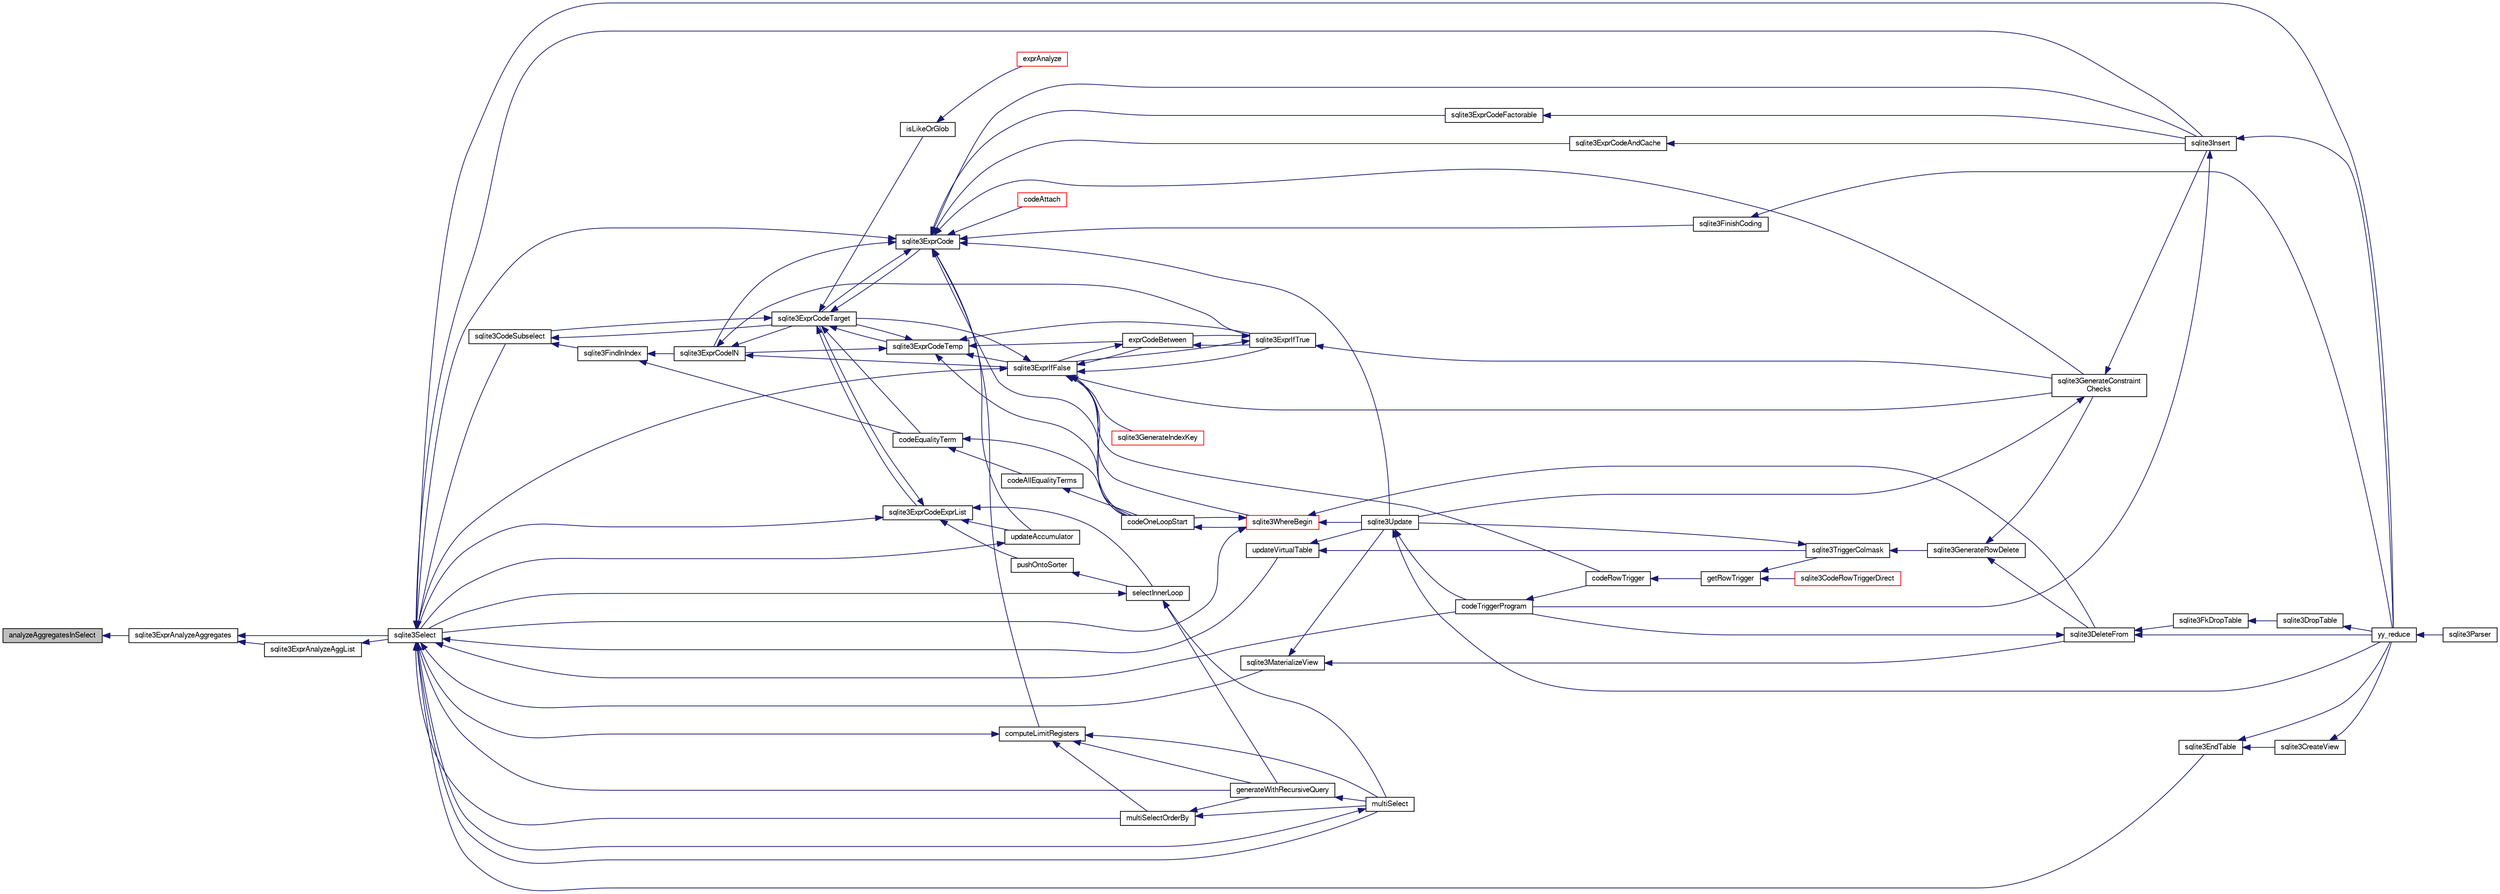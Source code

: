 digraph "analyzeAggregatesInSelect"
{
  edge [fontname="FreeSans",fontsize="10",labelfontname="FreeSans",labelfontsize="10"];
  node [fontname="FreeSans",fontsize="10",shape=record];
  rankdir="LR";
  Node8021 [label="analyzeAggregatesInSelect",height=0.2,width=0.4,color="black", fillcolor="grey75", style="filled", fontcolor="black"];
  Node8021 -> Node8022 [dir="back",color="midnightblue",fontsize="10",style="solid",fontname="FreeSans"];
  Node8022 [label="sqlite3ExprAnalyzeAggregates",height=0.2,width=0.4,color="black", fillcolor="white", style="filled",URL="$sqlite3_8c.html#a37993a67d19990d8bb9bd8bb93d3eee6"];
  Node8022 -> Node8023 [dir="back",color="midnightblue",fontsize="10",style="solid",fontname="FreeSans"];
  Node8023 [label="sqlite3ExprAnalyzeAggList",height=0.2,width=0.4,color="black", fillcolor="white", style="filled",URL="$sqlite3_8c.html#ad2faad4ff685aea8e3fbf839b8fb95a2"];
  Node8023 -> Node8024 [dir="back",color="midnightblue",fontsize="10",style="solid",fontname="FreeSans"];
  Node8024 [label="sqlite3Select",height=0.2,width=0.4,color="black", fillcolor="white", style="filled",URL="$sqlite3_8c.html#a2465ee8c956209ba4b272477b7c21a45"];
  Node8024 -> Node8025 [dir="back",color="midnightblue",fontsize="10",style="solid",fontname="FreeSans"];
  Node8025 [label="sqlite3CodeSubselect",height=0.2,width=0.4,color="black", fillcolor="white", style="filled",URL="$sqlite3_8c.html#aa69b46d2204a1d1b110107a1be12ee0c"];
  Node8025 -> Node8026 [dir="back",color="midnightblue",fontsize="10",style="solid",fontname="FreeSans"];
  Node8026 [label="sqlite3FindInIndex",height=0.2,width=0.4,color="black", fillcolor="white", style="filled",URL="$sqlite3_8c.html#af7d8c56ab0231f44bb5f87b3fafeffb2"];
  Node8026 -> Node8027 [dir="back",color="midnightblue",fontsize="10",style="solid",fontname="FreeSans"];
  Node8027 [label="sqlite3ExprCodeIN",height=0.2,width=0.4,color="black", fillcolor="white", style="filled",URL="$sqlite3_8c.html#ad9cf4f5b5ffb90c24a4a0900c8626193"];
  Node8027 -> Node8028 [dir="back",color="midnightblue",fontsize="10",style="solid",fontname="FreeSans"];
  Node8028 [label="sqlite3ExprCodeTarget",height=0.2,width=0.4,color="black", fillcolor="white", style="filled",URL="$sqlite3_8c.html#a4f308397a0a3ed299ed31aaa1ae2a293"];
  Node8028 -> Node8025 [dir="back",color="midnightblue",fontsize="10",style="solid",fontname="FreeSans"];
  Node8028 -> Node8029 [dir="back",color="midnightblue",fontsize="10",style="solid",fontname="FreeSans"];
  Node8029 [label="sqlite3ExprCodeTemp",height=0.2,width=0.4,color="black", fillcolor="white", style="filled",URL="$sqlite3_8c.html#a3bc5c1ccb3c5851847e2aeb4a84ae1fc"];
  Node8029 -> Node8027 [dir="back",color="midnightblue",fontsize="10",style="solid",fontname="FreeSans"];
  Node8029 -> Node8028 [dir="back",color="midnightblue",fontsize="10",style="solid",fontname="FreeSans"];
  Node8029 -> Node8030 [dir="back",color="midnightblue",fontsize="10",style="solid",fontname="FreeSans"];
  Node8030 [label="exprCodeBetween",height=0.2,width=0.4,color="black", fillcolor="white", style="filled",URL="$sqlite3_8c.html#abd053493214542bca8f406f42145d173"];
  Node8030 -> Node8031 [dir="back",color="midnightblue",fontsize="10",style="solid",fontname="FreeSans"];
  Node8031 [label="sqlite3ExprIfTrue",height=0.2,width=0.4,color="black", fillcolor="white", style="filled",URL="$sqlite3_8c.html#ad93a55237c23e1b743ab1f59df1a1444"];
  Node8031 -> Node8030 [dir="back",color="midnightblue",fontsize="10",style="solid",fontname="FreeSans"];
  Node8031 -> Node8032 [dir="back",color="midnightblue",fontsize="10",style="solid",fontname="FreeSans"];
  Node8032 [label="sqlite3ExprIfFalse",height=0.2,width=0.4,color="black", fillcolor="white", style="filled",URL="$sqlite3_8c.html#af97ecccb5d56e321e118414b08f65b71"];
  Node8032 -> Node8028 [dir="back",color="midnightblue",fontsize="10",style="solid",fontname="FreeSans"];
  Node8032 -> Node8030 [dir="back",color="midnightblue",fontsize="10",style="solid",fontname="FreeSans"];
  Node8032 -> Node8031 [dir="back",color="midnightblue",fontsize="10",style="solid",fontname="FreeSans"];
  Node8032 -> Node8033 [dir="back",color="midnightblue",fontsize="10",style="solid",fontname="FreeSans"];
  Node8033 [label="sqlite3GenerateIndexKey",height=0.2,width=0.4,color="red", fillcolor="white", style="filled",URL="$sqlite3_8c.html#ab85ac93d5c5e6760f45f07897be7f272"];
  Node8032 -> Node8059 [dir="back",color="midnightblue",fontsize="10",style="solid",fontname="FreeSans"];
  Node8059 [label="sqlite3GenerateConstraint\lChecks",height=0.2,width=0.4,color="black", fillcolor="white", style="filled",URL="$sqlite3_8c.html#aef639c1e6a0c0a67ca6e7690ad931bd2"];
  Node8059 -> Node8057 [dir="back",color="midnightblue",fontsize="10",style="solid",fontname="FreeSans"];
  Node8057 [label="sqlite3Insert",height=0.2,width=0.4,color="black", fillcolor="white", style="filled",URL="$sqlite3_8c.html#a5b17c9c2000bae6bdff8e6be48d7dc2b"];
  Node8057 -> Node8050 [dir="back",color="midnightblue",fontsize="10",style="solid",fontname="FreeSans"];
  Node8050 [label="codeTriggerProgram",height=0.2,width=0.4,color="black", fillcolor="white", style="filled",URL="$sqlite3_8c.html#a120801f59d9281d201d2ff4b2606836e"];
  Node8050 -> Node8051 [dir="back",color="midnightblue",fontsize="10",style="solid",fontname="FreeSans"];
  Node8051 [label="codeRowTrigger",height=0.2,width=0.4,color="black", fillcolor="white", style="filled",URL="$sqlite3_8c.html#a463cea5aaaf388b560b206570a0022fc"];
  Node8051 -> Node8052 [dir="back",color="midnightblue",fontsize="10",style="solid",fontname="FreeSans"];
  Node8052 [label="getRowTrigger",height=0.2,width=0.4,color="black", fillcolor="white", style="filled",URL="$sqlite3_8c.html#a69626ef20b540d1a2b19cf56f3f45689"];
  Node8052 -> Node8053 [dir="back",color="midnightblue",fontsize="10",style="solid",fontname="FreeSans"];
  Node8053 [label="sqlite3CodeRowTriggerDirect",height=0.2,width=0.4,color="red", fillcolor="white", style="filled",URL="$sqlite3_8c.html#ad92829f9001bcf89a0299dad5a48acd4"];
  Node8052 -> Node8058 [dir="back",color="midnightblue",fontsize="10",style="solid",fontname="FreeSans"];
  Node8058 [label="sqlite3TriggerColmask",height=0.2,width=0.4,color="black", fillcolor="white", style="filled",URL="$sqlite3_8c.html#acace8e99e37ae5e84ea03c65e820c540"];
  Node8058 -> Node8046 [dir="back",color="midnightblue",fontsize="10",style="solid",fontname="FreeSans"];
  Node8046 [label="sqlite3GenerateRowDelete",height=0.2,width=0.4,color="black", fillcolor="white", style="filled",URL="$sqlite3_8c.html#a2c76cbf3027fc18fdbb8cb4cd96b77d9"];
  Node8046 -> Node8047 [dir="back",color="midnightblue",fontsize="10",style="solid",fontname="FreeSans"];
  Node8047 [label="sqlite3DeleteFrom",height=0.2,width=0.4,color="black", fillcolor="white", style="filled",URL="$sqlite3_8c.html#ab9b4b45349188b49eabb23f94608a091"];
  Node8047 -> Node8048 [dir="back",color="midnightblue",fontsize="10",style="solid",fontname="FreeSans"];
  Node8048 [label="sqlite3FkDropTable",height=0.2,width=0.4,color="black", fillcolor="white", style="filled",URL="$sqlite3_8c.html#a1218c6fc74e89152ceaa4760e82f5ef9"];
  Node8048 -> Node8049 [dir="back",color="midnightblue",fontsize="10",style="solid",fontname="FreeSans"];
  Node8049 [label="sqlite3DropTable",height=0.2,width=0.4,color="black", fillcolor="white", style="filled",URL="$sqlite3_8c.html#a5534f77364b5568783c0e50db3c9defb"];
  Node8049 -> Node8037 [dir="back",color="midnightblue",fontsize="10",style="solid",fontname="FreeSans"];
  Node8037 [label="yy_reduce",height=0.2,width=0.4,color="black", fillcolor="white", style="filled",URL="$sqlite3_8c.html#a7c419a9b25711c666a9a2449ef377f14"];
  Node8037 -> Node8038 [dir="back",color="midnightblue",fontsize="10",style="solid",fontname="FreeSans"];
  Node8038 [label="sqlite3Parser",height=0.2,width=0.4,color="black", fillcolor="white", style="filled",URL="$sqlite3_8c.html#a0327d71a5fabe0b6a343d78a2602e72a"];
  Node8047 -> Node8050 [dir="back",color="midnightblue",fontsize="10",style="solid",fontname="FreeSans"];
  Node8047 -> Node8037 [dir="back",color="midnightblue",fontsize="10",style="solid",fontname="FreeSans"];
  Node8046 -> Node8059 [dir="back",color="midnightblue",fontsize="10",style="solid",fontname="FreeSans"];
  Node8058 -> Node8055 [dir="back",color="midnightblue",fontsize="10",style="solid",fontname="FreeSans"];
  Node8055 [label="sqlite3Update",height=0.2,width=0.4,color="black", fillcolor="white", style="filled",URL="$sqlite3_8c.html#ac5aa67c46e8cc8174566fabe6809fafa"];
  Node8055 -> Node8050 [dir="back",color="midnightblue",fontsize="10",style="solid",fontname="FreeSans"];
  Node8055 -> Node8037 [dir="back",color="midnightblue",fontsize="10",style="solid",fontname="FreeSans"];
  Node8057 -> Node8037 [dir="back",color="midnightblue",fontsize="10",style="solid",fontname="FreeSans"];
  Node8059 -> Node8055 [dir="back",color="midnightblue",fontsize="10",style="solid",fontname="FreeSans"];
  Node8032 -> Node8024 [dir="back",color="midnightblue",fontsize="10",style="solid",fontname="FreeSans"];
  Node8032 -> Node8051 [dir="back",color="midnightblue",fontsize="10",style="solid",fontname="FreeSans"];
  Node8032 -> Node8065 [dir="back",color="midnightblue",fontsize="10",style="solid",fontname="FreeSans"];
  Node8065 [label="codeOneLoopStart",height=0.2,width=0.4,color="black", fillcolor="white", style="filled",URL="$sqlite3_8c.html#aa868875120b151c169cc79139ed6e008"];
  Node8065 -> Node8062 [dir="back",color="midnightblue",fontsize="10",style="solid",fontname="FreeSans"];
  Node8062 [label="sqlite3WhereBegin",height=0.2,width=0.4,color="red", fillcolor="white", style="filled",URL="$sqlite3_8c.html#acad049f5c9a96a8118cffd5e5ce89f7c"];
  Node8062 -> Node8047 [dir="back",color="midnightblue",fontsize="10",style="solid",fontname="FreeSans"];
  Node8062 -> Node8024 [dir="back",color="midnightblue",fontsize="10",style="solid",fontname="FreeSans"];
  Node8062 -> Node8055 [dir="back",color="midnightblue",fontsize="10",style="solid",fontname="FreeSans"];
  Node8062 -> Node8065 [dir="back",color="midnightblue",fontsize="10",style="solid",fontname="FreeSans"];
  Node8032 -> Node8062 [dir="back",color="midnightblue",fontsize="10",style="solid",fontname="FreeSans"];
  Node8031 -> Node8059 [dir="back",color="midnightblue",fontsize="10",style="solid",fontname="FreeSans"];
  Node8030 -> Node8032 [dir="back",color="midnightblue",fontsize="10",style="solid",fontname="FreeSans"];
  Node8029 -> Node8031 [dir="back",color="midnightblue",fontsize="10",style="solid",fontname="FreeSans"];
  Node8029 -> Node8032 [dir="back",color="midnightblue",fontsize="10",style="solid",fontname="FreeSans"];
  Node8029 -> Node8065 [dir="back",color="midnightblue",fontsize="10",style="solid",fontname="FreeSans"];
  Node8028 -> Node8066 [dir="back",color="midnightblue",fontsize="10",style="solid",fontname="FreeSans"];
  Node8066 [label="sqlite3ExprCode",height=0.2,width=0.4,color="black", fillcolor="white", style="filled",URL="$sqlite3_8c.html#a75f270fb0b111b86924cca4ea507b417"];
  Node8066 -> Node8027 [dir="back",color="midnightblue",fontsize="10",style="solid",fontname="FreeSans"];
  Node8066 -> Node8028 [dir="back",color="midnightblue",fontsize="10",style="solid",fontname="FreeSans"];
  Node8066 -> Node8067 [dir="back",color="midnightblue",fontsize="10",style="solid",fontname="FreeSans"];
  Node8067 [label="sqlite3ExprCodeFactorable",height=0.2,width=0.4,color="black", fillcolor="white", style="filled",URL="$sqlite3_8c.html#a843f7fd58eec5a683c1fd8435fcd1e84"];
  Node8067 -> Node8057 [dir="back",color="midnightblue",fontsize="10",style="solid",fontname="FreeSans"];
  Node8066 -> Node8068 [dir="back",color="midnightblue",fontsize="10",style="solid",fontname="FreeSans"];
  Node8068 [label="sqlite3ExprCodeAndCache",height=0.2,width=0.4,color="black", fillcolor="white", style="filled",URL="$sqlite3_8c.html#ae3e46527d9b7fc9cb9236d21a5e6b1d8"];
  Node8068 -> Node8057 [dir="back",color="midnightblue",fontsize="10",style="solid",fontname="FreeSans"];
  Node8066 -> Node8069 [dir="back",color="midnightblue",fontsize="10",style="solid",fontname="FreeSans"];
  Node8069 [label="codeAttach",height=0.2,width=0.4,color="red", fillcolor="white", style="filled",URL="$sqlite3_8c.html#ade4e9e30d828a19c191fdcb098676d5b"];
  Node8066 -> Node8072 [dir="back",color="midnightblue",fontsize="10",style="solid",fontname="FreeSans"];
  Node8072 [label="sqlite3FinishCoding",height=0.2,width=0.4,color="black", fillcolor="white", style="filled",URL="$sqlite3_8c.html#a651bc5b446c276c092705856d995b278"];
  Node8072 -> Node8037 [dir="back",color="midnightblue",fontsize="10",style="solid",fontname="FreeSans"];
  Node8066 -> Node8057 [dir="back",color="midnightblue",fontsize="10",style="solid",fontname="FreeSans"];
  Node8066 -> Node8059 [dir="back",color="midnightblue",fontsize="10",style="solid",fontname="FreeSans"];
  Node8066 -> Node8073 [dir="back",color="midnightblue",fontsize="10",style="solid",fontname="FreeSans"];
  Node8073 [label="computeLimitRegisters",height=0.2,width=0.4,color="black", fillcolor="white", style="filled",URL="$sqlite3_8c.html#ae9d37055e4905929b6f6cda5461e2f37"];
  Node8073 -> Node8074 [dir="back",color="midnightblue",fontsize="10",style="solid",fontname="FreeSans"];
  Node8074 [label="generateWithRecursiveQuery",height=0.2,width=0.4,color="black", fillcolor="white", style="filled",URL="$sqlite3_8c.html#ade2c3663fa9c3b9676507984b9483942"];
  Node8074 -> Node8075 [dir="back",color="midnightblue",fontsize="10",style="solid",fontname="FreeSans"];
  Node8075 [label="multiSelect",height=0.2,width=0.4,color="black", fillcolor="white", style="filled",URL="$sqlite3_8c.html#a6456c61f3d9b2389738753cedfa24fa7"];
  Node8075 -> Node8024 [dir="back",color="midnightblue",fontsize="10",style="solid",fontname="FreeSans"];
  Node8073 -> Node8075 [dir="back",color="midnightblue",fontsize="10",style="solid",fontname="FreeSans"];
  Node8073 -> Node8076 [dir="back",color="midnightblue",fontsize="10",style="solid",fontname="FreeSans"];
  Node8076 [label="multiSelectOrderBy",height=0.2,width=0.4,color="black", fillcolor="white", style="filled",URL="$sqlite3_8c.html#afcdb8488c6f4dfdadaf9f04bca35b808"];
  Node8076 -> Node8074 [dir="back",color="midnightblue",fontsize="10",style="solid",fontname="FreeSans"];
  Node8076 -> Node8075 [dir="back",color="midnightblue",fontsize="10",style="solid",fontname="FreeSans"];
  Node8073 -> Node8024 [dir="back",color="midnightblue",fontsize="10",style="solid",fontname="FreeSans"];
  Node8066 -> Node8077 [dir="back",color="midnightblue",fontsize="10",style="solid",fontname="FreeSans"];
  Node8077 [label="updateAccumulator",height=0.2,width=0.4,color="black", fillcolor="white", style="filled",URL="$sqlite3_8c.html#a1681660dd3ecd50c8727d6e56a537bd9"];
  Node8077 -> Node8024 [dir="back",color="midnightblue",fontsize="10",style="solid",fontname="FreeSans"];
  Node8066 -> Node8024 [dir="back",color="midnightblue",fontsize="10",style="solid",fontname="FreeSans"];
  Node8066 -> Node8055 [dir="back",color="midnightblue",fontsize="10",style="solid",fontname="FreeSans"];
  Node8066 -> Node8065 [dir="back",color="midnightblue",fontsize="10",style="solid",fontname="FreeSans"];
  Node8028 -> Node8078 [dir="back",color="midnightblue",fontsize="10",style="solid",fontname="FreeSans"];
  Node8078 [label="sqlite3ExprCodeExprList",height=0.2,width=0.4,color="black", fillcolor="white", style="filled",URL="$sqlite3_8c.html#a05b2b3dc3de7565de24eb3a2ff4e9566"];
  Node8078 -> Node8028 [dir="back",color="midnightblue",fontsize="10",style="solid",fontname="FreeSans"];
  Node8078 -> Node8079 [dir="back",color="midnightblue",fontsize="10",style="solid",fontname="FreeSans"];
  Node8079 [label="pushOntoSorter",height=0.2,width=0.4,color="black", fillcolor="white", style="filled",URL="$sqlite3_8c.html#a4555397beb584a386e7739cf022a6651"];
  Node8079 -> Node8080 [dir="back",color="midnightblue",fontsize="10",style="solid",fontname="FreeSans"];
  Node8080 [label="selectInnerLoop",height=0.2,width=0.4,color="black", fillcolor="white", style="filled",URL="$sqlite3_8c.html#ababe0933661ebe67eb0e6074bb1fd411"];
  Node8080 -> Node8074 [dir="back",color="midnightblue",fontsize="10",style="solid",fontname="FreeSans"];
  Node8080 -> Node8075 [dir="back",color="midnightblue",fontsize="10",style="solid",fontname="FreeSans"];
  Node8080 -> Node8024 [dir="back",color="midnightblue",fontsize="10",style="solid",fontname="FreeSans"];
  Node8078 -> Node8080 [dir="back",color="midnightblue",fontsize="10",style="solid",fontname="FreeSans"];
  Node8078 -> Node8077 [dir="back",color="midnightblue",fontsize="10",style="solid",fontname="FreeSans"];
  Node8078 -> Node8024 [dir="back",color="midnightblue",fontsize="10",style="solid",fontname="FreeSans"];
  Node8028 -> Node8081 [dir="back",color="midnightblue",fontsize="10",style="solid",fontname="FreeSans"];
  Node8081 [label="isLikeOrGlob",height=0.2,width=0.4,color="black", fillcolor="white", style="filled",URL="$sqlite3_8c.html#a6c38e495198bf8976f68d1a6ebd74a50"];
  Node8081 -> Node8082 [dir="back",color="midnightblue",fontsize="10",style="solid",fontname="FreeSans"];
  Node8082 [label="exprAnalyze",height=0.2,width=0.4,color="red", fillcolor="white", style="filled",URL="$sqlite3_8c.html#acb10e48c9a4184a4edd9bfd5b14ad0b7"];
  Node8028 -> Node8090 [dir="back",color="midnightblue",fontsize="10",style="solid",fontname="FreeSans"];
  Node8090 [label="codeEqualityTerm",height=0.2,width=0.4,color="black", fillcolor="white", style="filled",URL="$sqlite3_8c.html#ad88a57073f031452c9843e97f15acc47"];
  Node8090 -> Node8091 [dir="back",color="midnightblue",fontsize="10",style="solid",fontname="FreeSans"];
  Node8091 [label="codeAllEqualityTerms",height=0.2,width=0.4,color="black", fillcolor="white", style="filled",URL="$sqlite3_8c.html#a3095598b812500a4efe41bf17cd49381"];
  Node8091 -> Node8065 [dir="back",color="midnightblue",fontsize="10",style="solid",fontname="FreeSans"];
  Node8090 -> Node8065 [dir="back",color="midnightblue",fontsize="10",style="solid",fontname="FreeSans"];
  Node8027 -> Node8031 [dir="back",color="midnightblue",fontsize="10",style="solid",fontname="FreeSans"];
  Node8027 -> Node8032 [dir="back",color="midnightblue",fontsize="10",style="solid",fontname="FreeSans"];
  Node8026 -> Node8090 [dir="back",color="midnightblue",fontsize="10",style="solid",fontname="FreeSans"];
  Node8025 -> Node8028 [dir="back",color="midnightblue",fontsize="10",style="solid",fontname="FreeSans"];
  Node8024 -> Node8040 [dir="back",color="midnightblue",fontsize="10",style="solid",fontname="FreeSans"];
  Node8040 [label="sqlite3EndTable",height=0.2,width=0.4,color="black", fillcolor="white", style="filled",URL="$sqlite3_8c.html#a7b5f2c66c0f0b6f819d970ca389768b0"];
  Node8040 -> Node8041 [dir="back",color="midnightblue",fontsize="10",style="solid",fontname="FreeSans"];
  Node8041 [label="sqlite3CreateView",height=0.2,width=0.4,color="black", fillcolor="white", style="filled",URL="$sqlite3_8c.html#a9d85cb00ff71dee5cd9a019503a6982e"];
  Node8041 -> Node8037 [dir="back",color="midnightblue",fontsize="10",style="solid",fontname="FreeSans"];
  Node8040 -> Node8037 [dir="back",color="midnightblue",fontsize="10",style="solid",fontname="FreeSans"];
  Node8024 -> Node8092 [dir="back",color="midnightblue",fontsize="10",style="solid",fontname="FreeSans"];
  Node8092 [label="sqlite3MaterializeView",height=0.2,width=0.4,color="black", fillcolor="white", style="filled",URL="$sqlite3_8c.html#a4557984b0b75f998fb0c3f231c9b1def"];
  Node8092 -> Node8047 [dir="back",color="midnightblue",fontsize="10",style="solid",fontname="FreeSans"];
  Node8092 -> Node8055 [dir="back",color="midnightblue",fontsize="10",style="solid",fontname="FreeSans"];
  Node8024 -> Node8057 [dir="back",color="midnightblue",fontsize="10",style="solid",fontname="FreeSans"];
  Node8024 -> Node8074 [dir="back",color="midnightblue",fontsize="10",style="solid",fontname="FreeSans"];
  Node8024 -> Node8075 [dir="back",color="midnightblue",fontsize="10",style="solid",fontname="FreeSans"];
  Node8024 -> Node8076 [dir="back",color="midnightblue",fontsize="10",style="solid",fontname="FreeSans"];
  Node8024 -> Node8050 [dir="back",color="midnightblue",fontsize="10",style="solid",fontname="FreeSans"];
  Node8024 -> Node8093 [dir="back",color="midnightblue",fontsize="10",style="solid",fontname="FreeSans"];
  Node8093 [label="updateVirtualTable",height=0.2,width=0.4,color="black", fillcolor="white", style="filled",URL="$sqlite3_8c.html#a740220531db9293c39a2cdd7da3f74e1"];
  Node8093 -> Node8058 [dir="back",color="midnightblue",fontsize="10",style="solid",fontname="FreeSans"];
  Node8093 -> Node8055 [dir="back",color="midnightblue",fontsize="10",style="solid",fontname="FreeSans"];
  Node8024 -> Node8037 [dir="back",color="midnightblue",fontsize="10",style="solid",fontname="FreeSans"];
  Node8022 -> Node8024 [dir="back",color="midnightblue",fontsize="10",style="solid",fontname="FreeSans"];
}

